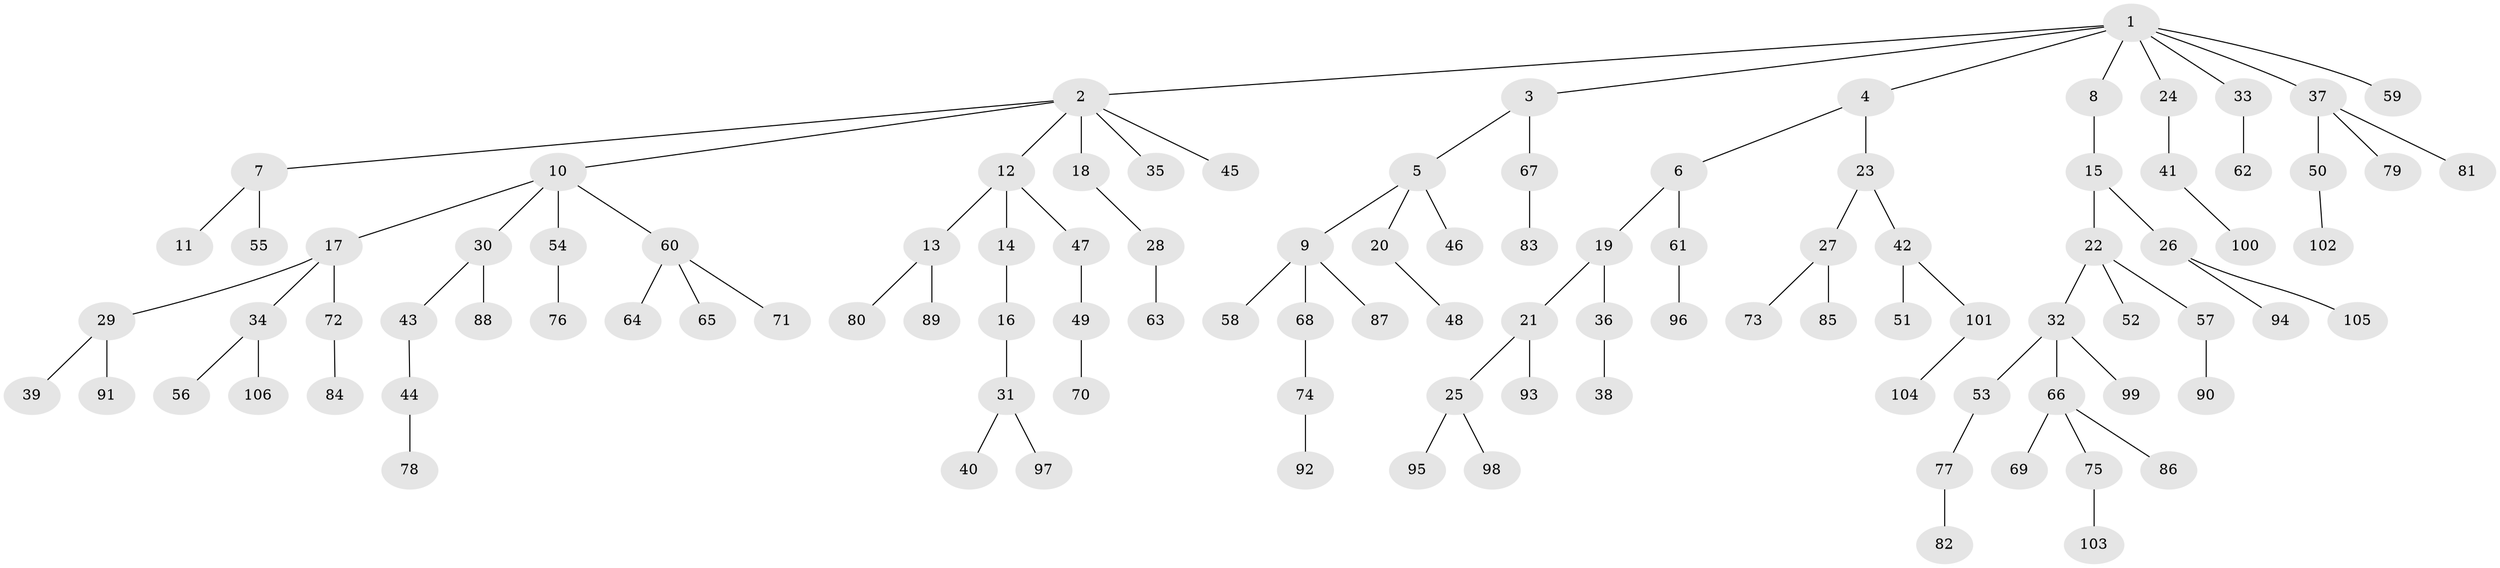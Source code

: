 // Generated by graph-tools (version 1.1) at 2025/02/03/09/25 03:02:23]
// undirected, 106 vertices, 105 edges
graph export_dot {
graph [start="1"]
  node [color=gray90,style=filled];
  1;
  2;
  3;
  4;
  5;
  6;
  7;
  8;
  9;
  10;
  11;
  12;
  13;
  14;
  15;
  16;
  17;
  18;
  19;
  20;
  21;
  22;
  23;
  24;
  25;
  26;
  27;
  28;
  29;
  30;
  31;
  32;
  33;
  34;
  35;
  36;
  37;
  38;
  39;
  40;
  41;
  42;
  43;
  44;
  45;
  46;
  47;
  48;
  49;
  50;
  51;
  52;
  53;
  54;
  55;
  56;
  57;
  58;
  59;
  60;
  61;
  62;
  63;
  64;
  65;
  66;
  67;
  68;
  69;
  70;
  71;
  72;
  73;
  74;
  75;
  76;
  77;
  78;
  79;
  80;
  81;
  82;
  83;
  84;
  85;
  86;
  87;
  88;
  89;
  90;
  91;
  92;
  93;
  94;
  95;
  96;
  97;
  98;
  99;
  100;
  101;
  102;
  103;
  104;
  105;
  106;
  1 -- 2;
  1 -- 3;
  1 -- 4;
  1 -- 8;
  1 -- 24;
  1 -- 33;
  1 -- 37;
  1 -- 59;
  2 -- 7;
  2 -- 10;
  2 -- 12;
  2 -- 18;
  2 -- 35;
  2 -- 45;
  3 -- 5;
  3 -- 67;
  4 -- 6;
  4 -- 23;
  5 -- 9;
  5 -- 20;
  5 -- 46;
  6 -- 19;
  6 -- 61;
  7 -- 11;
  7 -- 55;
  8 -- 15;
  9 -- 58;
  9 -- 68;
  9 -- 87;
  10 -- 17;
  10 -- 30;
  10 -- 54;
  10 -- 60;
  12 -- 13;
  12 -- 14;
  12 -- 47;
  13 -- 80;
  13 -- 89;
  14 -- 16;
  15 -- 22;
  15 -- 26;
  16 -- 31;
  17 -- 29;
  17 -- 34;
  17 -- 72;
  18 -- 28;
  19 -- 21;
  19 -- 36;
  20 -- 48;
  21 -- 25;
  21 -- 93;
  22 -- 32;
  22 -- 52;
  22 -- 57;
  23 -- 27;
  23 -- 42;
  24 -- 41;
  25 -- 95;
  25 -- 98;
  26 -- 94;
  26 -- 105;
  27 -- 73;
  27 -- 85;
  28 -- 63;
  29 -- 39;
  29 -- 91;
  30 -- 43;
  30 -- 88;
  31 -- 40;
  31 -- 97;
  32 -- 53;
  32 -- 66;
  32 -- 99;
  33 -- 62;
  34 -- 56;
  34 -- 106;
  36 -- 38;
  37 -- 50;
  37 -- 79;
  37 -- 81;
  41 -- 100;
  42 -- 51;
  42 -- 101;
  43 -- 44;
  44 -- 78;
  47 -- 49;
  49 -- 70;
  50 -- 102;
  53 -- 77;
  54 -- 76;
  57 -- 90;
  60 -- 64;
  60 -- 65;
  60 -- 71;
  61 -- 96;
  66 -- 69;
  66 -- 75;
  66 -- 86;
  67 -- 83;
  68 -- 74;
  72 -- 84;
  74 -- 92;
  75 -- 103;
  77 -- 82;
  101 -- 104;
}

